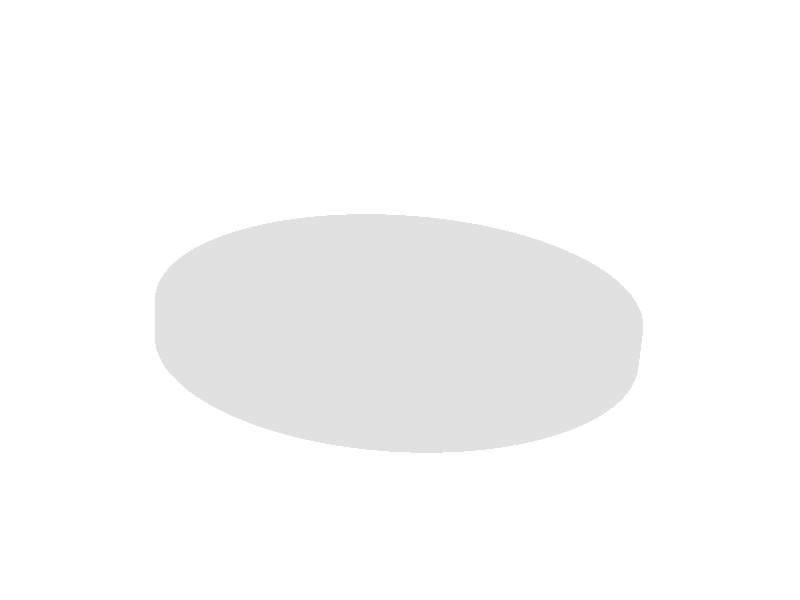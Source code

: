 #include "colors.inc"
#include "textures.inc"

global_settings { assumed_gamma 1.0 }

camera {
  location <0, 50, -200>
  look_at 0
  angle 27
  //up    <0,1,0>
  //right  <1.5,0,0>
}

background { color White } // to make easy to see

light_source { <300, 0, -1000> White }

cylinder {
  <0, 0 0>,
  <0, -5, 0>,
  30
  //pigment { color Green transmit .8}
  pigment { Gray }
  //finish {
    //ambient .2
    //diffuse .6
    //specular .75
    //roughness .001
    //reflection {
       //.5
    //}
  //}
  rotate <-10, -20 , 0>
}
